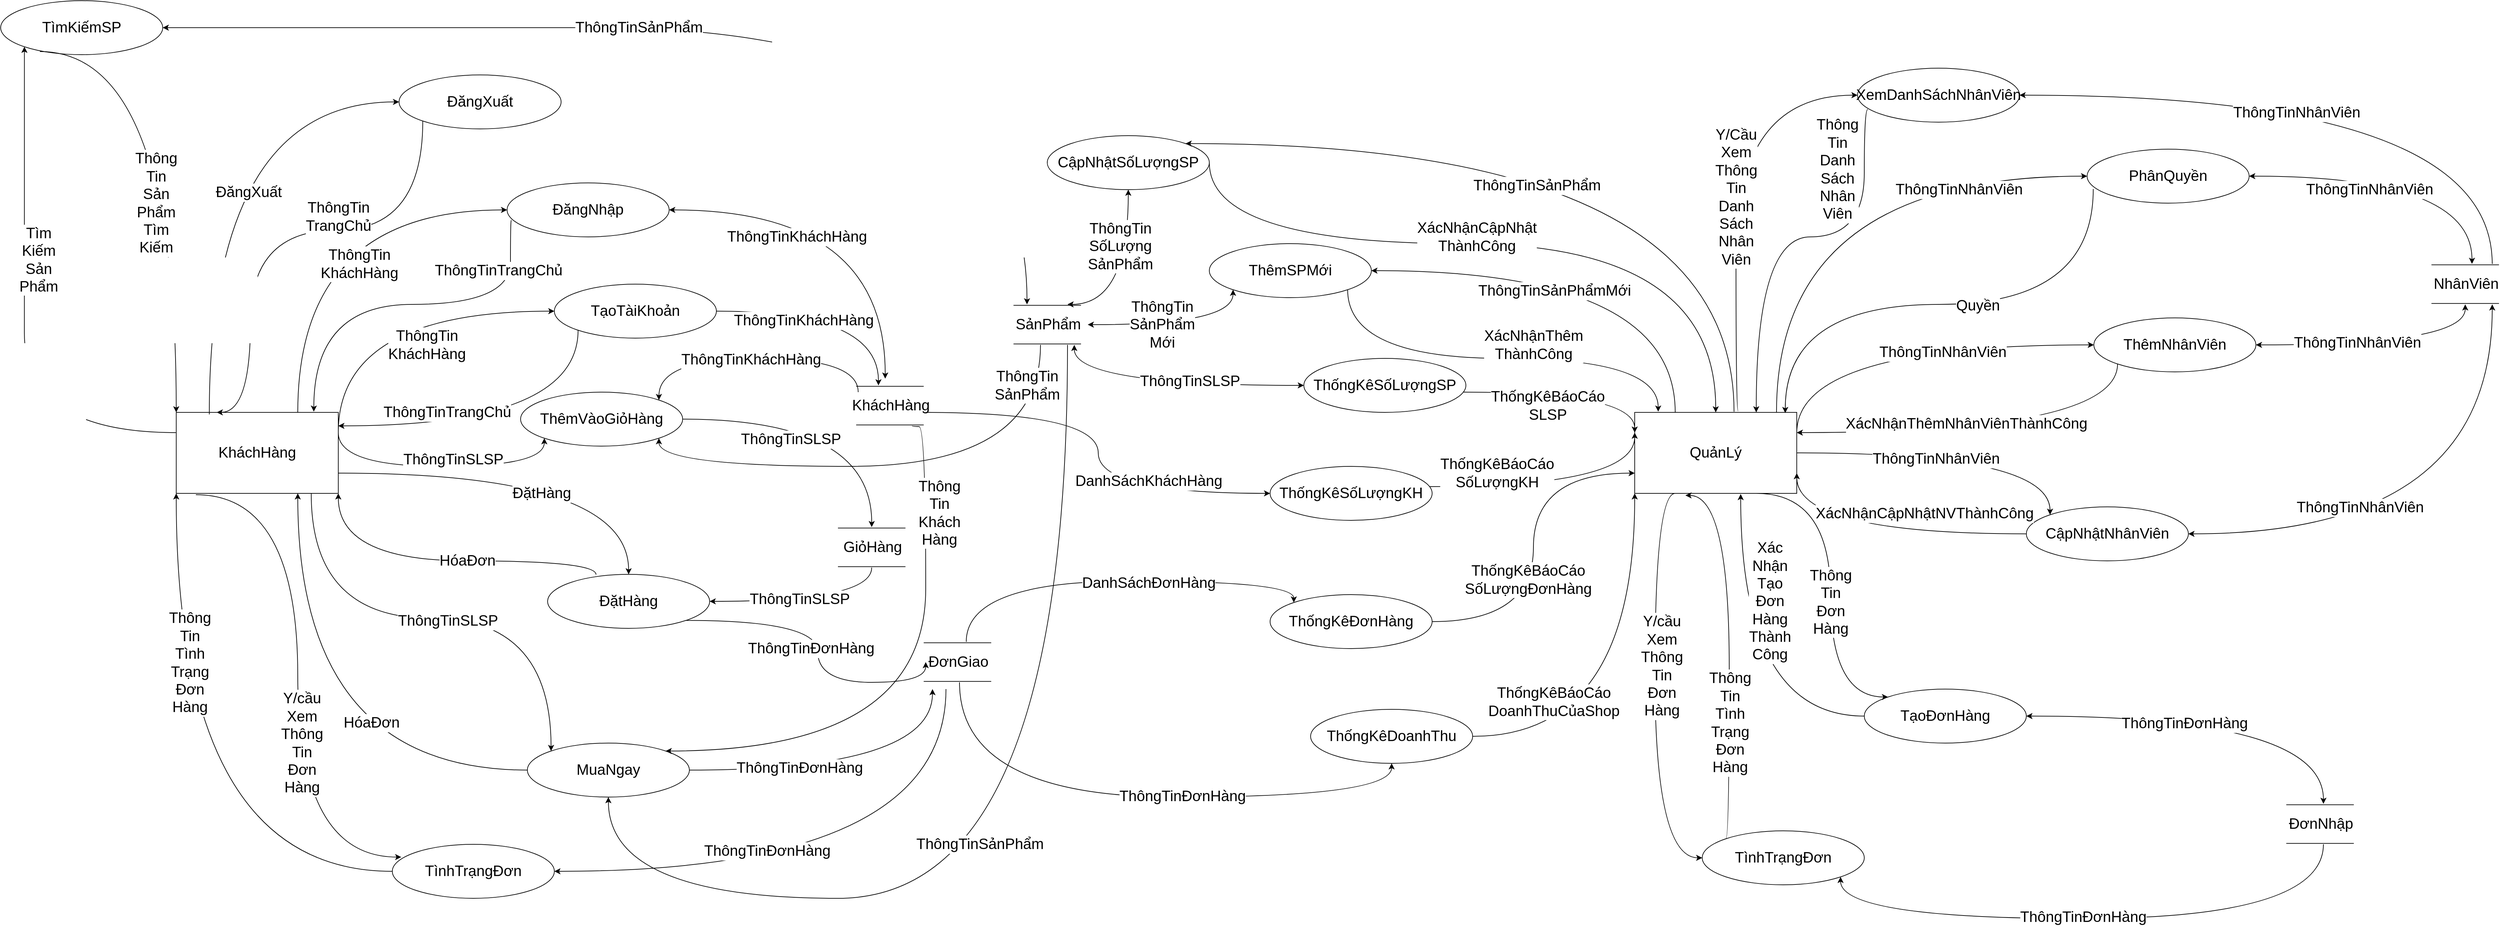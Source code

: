 <mxfile version="22.1.11" type="google">
  <diagram name="Trang-1" id="0NFJNvAA1Tw_XRXMWH6s">
    <mxGraphModel grid="1" page="1" gridSize="10" guides="1" tooltips="1" connect="1" arrows="1" fold="1" pageScale="1" pageWidth="827" pageHeight="1169" math="0" shadow="0">
      <root>
        <mxCell id="0" />
        <mxCell id="1" parent="0" />
        <mxCell id="KI0g4pAGkvJERt58rDgv-35" value="&lt;font style=&quot;font-size: 22px;&quot;&gt;TìmKiếmSP&lt;/font&gt;" style="ellipse;whiteSpace=wrap;html=1;" vertex="1" parent="1">
          <mxGeometry x="-540" y="-130" width="240" height="80" as="geometry" />
        </mxCell>
        <mxCell id="i1LWnFQTRq_zaYEJp6b2-79" style="edgeStyle=orthogonalEdgeStyle;curved=1;rounded=0;orthogonalLoop=1;jettySize=auto;html=1;exitX=0.75;exitY=0;exitDx=0;exitDy=0;entryX=0;entryY=0.5;entryDx=0;entryDy=0;" edge="1" parent="1" source="dJgeBdtfag06815C9ANV-24" target="dJgeBdtfag06815C9ANV-27">
          <mxGeometry relative="1" as="geometry" />
        </mxCell>
        <mxCell id="i1LWnFQTRq_zaYEJp6b2-104" value="&lt;font style=&quot;font-size: 22px;&quot;&gt;ThôngTin&lt;br&gt;KháchHàng&lt;/font&gt;" style="edgeLabel;html=1;align=center;verticalAlign=middle;resizable=0;points=[];" connectable="0" vertex="1" parent="i1LWnFQTRq_zaYEJp6b2-79">
          <mxGeometry x="0.478" y="-20" relative="1" as="geometry">
            <mxPoint x="-60" y="60" as="offset" />
          </mxGeometry>
        </mxCell>
        <mxCell id="dJgeBdtfag06815C9ANV-24" value="&lt;font style=&quot;font-size: 22px;&quot;&gt;KháchHàng&lt;/font&gt;" style="rounded=0;whiteSpace=wrap;html=1;" vertex="1" parent="1">
          <mxGeometry x="-280" y="480" width="240" height="120" as="geometry" />
        </mxCell>
        <mxCell id="dJgeBdtfag06815C9ANV-27" value="&lt;font style=&quot;font-size: 22px;&quot;&gt;ĐăngNhập&lt;/font&gt;" style="ellipse;whiteSpace=wrap;html=1;" vertex="1" parent="1">
          <mxGeometry x="210" y="140" width="240" height="80" as="geometry" />
        </mxCell>
        <mxCell id="i1LWnFQTRq_zaYEJp6b2-25" style="edgeStyle=orthogonalEdgeStyle;curved=1;rounded=0;orthogonalLoop=1;jettySize=auto;html=1;entryX=0;entryY=0.75;entryDx=0;entryDy=0;" edge="1" parent="1" source="dJgeBdtfag06815C9ANV-30" target="i1LWnFQTRq_zaYEJp6b2-10">
          <mxGeometry relative="1" as="geometry" />
        </mxCell>
        <mxCell id="i1LWnFQTRq_zaYEJp6b2-134" value="&lt;font style=&quot;font-size: 22px;&quot;&gt;ThốngKêBáoCáo&lt;br style=&quot;border-color: var(--border-color);&quot;&gt;SốLượngĐơnHàng&lt;/font&gt;" style="edgeLabel;html=1;align=center;verticalAlign=middle;resizable=0;points=[];" connectable="0" vertex="1" parent="i1LWnFQTRq_zaYEJp6b2-25">
          <mxGeometry x="-0.184" y="8" relative="1" as="geometry">
            <mxPoint as="offset" />
          </mxGeometry>
        </mxCell>
        <mxCell id="dJgeBdtfag06815C9ANV-30" value="&lt;font style=&quot;font-size: 22px;&quot;&gt;ThốngKêĐơnHàng&lt;/font&gt;" style="ellipse;whiteSpace=wrap;html=1;" vertex="1" parent="1">
          <mxGeometry x="1340" y="750" width="240" height="80" as="geometry" />
        </mxCell>
        <mxCell id="i1LWnFQTRq_zaYEJp6b2-10" value="&lt;font style=&quot;font-size: 22px;&quot;&gt;QuảnLý&lt;/font&gt;" style="rounded=0;whiteSpace=wrap;html=1;" vertex="1" parent="1">
          <mxGeometry x="1880" y="480" width="240" height="120" as="geometry" />
        </mxCell>
        <mxCell id="i1LWnFQTRq_zaYEJp6b2-11" value="&lt;font style=&quot;font-size: 22px;&quot;&gt;CậpNhậtSốLượngSP&lt;/font&gt;" style="ellipse;whiteSpace=wrap;html=1;" vertex="1" parent="1">
          <mxGeometry x="1010" y="70" width="240" height="80" as="geometry" />
        </mxCell>
        <mxCell id="i1LWnFQTRq_zaYEJp6b2-26" style="edgeStyle=orthogonalEdgeStyle;curved=1;rounded=0;orthogonalLoop=1;jettySize=auto;html=1;entryX=0;entryY=1;entryDx=0;entryDy=0;" edge="1" parent="1" source="i1LWnFQTRq_zaYEJp6b2-12" target="i1LWnFQTRq_zaYEJp6b2-10">
          <mxGeometry relative="1" as="geometry" />
        </mxCell>
        <mxCell id="i1LWnFQTRq_zaYEJp6b2-133" value="&lt;font style=&quot;font-size: 22px;&quot;&gt;ThốngKêBáoCáo&lt;br&gt;DoanhThuCủaShop&lt;/font&gt;" style="edgeLabel;html=1;align=center;verticalAlign=middle;resizable=0;points=[];" connectable="0" vertex="1" parent="i1LWnFQTRq_zaYEJp6b2-26">
          <mxGeometry x="0.136" y="54" relative="1" as="geometry">
            <mxPoint x="-66" y="50" as="offset" />
          </mxGeometry>
        </mxCell>
        <mxCell id="i1LWnFQTRq_zaYEJp6b2-12" value="&lt;font style=&quot;font-size: 22px;&quot;&gt;ThốngKêDoanhThu&lt;/font&gt;" style="ellipse;whiteSpace=wrap;html=1;" vertex="1" parent="1">
          <mxGeometry x="1400" y="920" width="240" height="80" as="geometry" />
        </mxCell>
        <mxCell id="i1LWnFQTRq_zaYEJp6b2-13" value="&lt;font style=&quot;font-size: 22px;&quot;&gt;ThêmSPMới&lt;/font&gt;" style="ellipse;whiteSpace=wrap;html=1;" vertex="1" parent="1">
          <mxGeometry x="1250" y="230" width="240" height="80" as="geometry" />
        </mxCell>
        <mxCell id="i1LWnFQTRq_zaYEJp6b2-22" style="edgeStyle=orthogonalEdgeStyle;rounded=0;orthogonalLoop=1;jettySize=auto;html=1;curved=1;" edge="1" parent="1" source="i1LWnFQTRq_zaYEJp6b2-15">
          <mxGeometry relative="1" as="geometry">
            <mxPoint x="1880" y="510" as="targetPoint" />
            <Array as="points">
              <mxPoint x="1880" y="450" />
            </Array>
          </mxGeometry>
        </mxCell>
        <mxCell id="i1LWnFQTRq_zaYEJp6b2-117" value="&lt;font style=&quot;font-size: 22px;&quot;&gt;ThốngKêBáoCáo&lt;br&gt;SLSP&lt;/font&gt;" style="edgeLabel;html=1;align=center;verticalAlign=middle;resizable=0;points=[];" connectable="0" vertex="1" parent="i1LWnFQTRq_zaYEJp6b2-22">
          <mxGeometry x="-0.361" y="-1" relative="1" as="geometry">
            <mxPoint x="24" y="19" as="offset" />
          </mxGeometry>
        </mxCell>
        <mxCell id="i1LWnFQTRq_zaYEJp6b2-15" value="&lt;font style=&quot;font-size: 22px;&quot;&gt;ThốngKêSốLượngSP&lt;/font&gt;" style="ellipse;whiteSpace=wrap;html=1;" vertex="1" parent="1">
          <mxGeometry x="1390" y="400" width="240" height="80" as="geometry" />
        </mxCell>
        <mxCell id="i1LWnFQTRq_zaYEJp6b2-16" value="&lt;font style=&quot;font-size: 22px;&quot;&gt;MuaNgay&lt;/font&gt;" style="ellipse;whiteSpace=wrap;html=1;" vertex="1" parent="1">
          <mxGeometry x="240" y="970" width="240" height="80" as="geometry" />
        </mxCell>
        <mxCell id="i1LWnFQTRq_zaYEJp6b2-17" value="&lt;font style=&quot;font-size: 22px;&quot;&gt;ThêmVàoGiỏHàng&lt;/font&gt;" style="ellipse;whiteSpace=wrap;html=1;" vertex="1" parent="1">
          <mxGeometry x="230" y="450" width="240" height="80" as="geometry" />
        </mxCell>
        <mxCell id="i1LWnFQTRq_zaYEJp6b2-19" value="&lt;font style=&quot;font-size: 22px;&quot;&gt;TìnhTrạngĐơn&lt;/font&gt;" style="ellipse;whiteSpace=wrap;html=1;" vertex="1" parent="1">
          <mxGeometry x="40" y="1120" width="240" height="80" as="geometry" />
        </mxCell>
        <mxCell id="i1LWnFQTRq_zaYEJp6b2-24" style="edgeStyle=orthogonalEdgeStyle;curved=1;rounded=0;orthogonalLoop=1;jettySize=auto;html=1;entryX=0;entryY=0.25;entryDx=0;entryDy=0;" edge="1" parent="1" source="i1LWnFQTRq_zaYEJp6b2-23" target="i1LWnFQTRq_zaYEJp6b2-10">
          <mxGeometry relative="1" as="geometry">
            <Array as="points">
              <mxPoint x="1880" y="590" />
            </Array>
          </mxGeometry>
        </mxCell>
        <mxCell id="i1LWnFQTRq_zaYEJp6b2-135" value="&lt;font style=&quot;font-size: 22px;&quot;&gt;ThốngKêBáoCáo&lt;br style=&quot;border-color: var(--border-color);&quot;&gt;SốLượngKH&lt;/font&gt;" style="edgeLabel;html=1;align=center;verticalAlign=middle;resizable=0;points=[];" connectable="0" vertex="1" parent="i1LWnFQTRq_zaYEJp6b2-24">
          <mxGeometry x="-0.379" y="8" relative="1" as="geometry">
            <mxPoint x="-19" y="-12" as="offset" />
          </mxGeometry>
        </mxCell>
        <mxCell id="i1LWnFQTRq_zaYEJp6b2-23" value="&lt;font style=&quot;font-size: 22px;&quot;&gt;ThốngKêSốLượngKH&lt;/font&gt;" style="ellipse;whiteSpace=wrap;html=1;" vertex="1" parent="1">
          <mxGeometry x="1340" y="560" width="240" height="80" as="geometry" />
        </mxCell>
        <mxCell id="i1LWnFQTRq_zaYEJp6b2-31" value="&lt;font style=&quot;font-size: 22px;&quot;&gt;SảnPhẩm&lt;/font&gt;" style="shape=link;html=1;rounded=0;curved=1;width=57.273;" edge="1" parent="1">
          <mxGeometry x="0.018" width="100" relative="1" as="geometry">
            <mxPoint x="960" y="350" as="sourcePoint" />
            <mxPoint x="1060" y="350" as="targetPoint" />
            <mxPoint as="offset" />
          </mxGeometry>
        </mxCell>
        <mxCell id="i1LWnFQTRq_zaYEJp6b2-34" value="" style="endArrow=classic;startArrow=classic;html=1;rounded=0;curved=1;entryX=0;entryY=1;entryDx=0;entryDy=0;edgeStyle=orthogonalEdgeStyle;" edge="1" parent="1" target="i1LWnFQTRq_zaYEJp6b2-13">
          <mxGeometry width="50" height="50" relative="1" as="geometry">
            <mxPoint x="1070" y="350" as="sourcePoint" />
            <mxPoint x="720" y="440" as="targetPoint" />
          </mxGeometry>
        </mxCell>
        <mxCell id="DS4wACUqmvciegjBA9S5-13" value="&lt;font style=&quot;font-size: 22px;&quot;&gt;ThôngTin&lt;br style=&quot;border-color: var(--border-color);&quot;&gt;SảnPhẩm&lt;br&gt;Mới&lt;/font&gt;" style="edgeLabel;html=1;align=center;verticalAlign=middle;resizable=0;points=[];" connectable="0" vertex="1" parent="i1LWnFQTRq_zaYEJp6b2-34">
          <mxGeometry x="-0.17" y="1" relative="1" as="geometry">
            <mxPoint x="-1" as="offset" />
          </mxGeometry>
        </mxCell>
        <mxCell id="i1LWnFQTRq_zaYEJp6b2-35" value="" style="endArrow=classic;startArrow=classic;html=1;rounded=0;curved=1;entryX=0.5;entryY=1;entryDx=0;entryDy=0;edgeStyle=orthogonalEdgeStyle;" edge="1" parent="1" target="i1LWnFQTRq_zaYEJp6b2-11">
          <mxGeometry width="50" height="50" relative="1" as="geometry">
            <mxPoint x="1040" y="320" as="sourcePoint" />
            <mxPoint x="720" y="440" as="targetPoint" />
            <Array as="points">
              <mxPoint x="1130" y="320" />
            </Array>
          </mxGeometry>
        </mxCell>
        <mxCell id="DS4wACUqmvciegjBA9S5-12" value="&lt;font style=&quot;font-size: 22px;&quot;&gt;ThôngTin&lt;br&gt;SốLượng&lt;br&gt;SảnPhẩm&lt;/font&gt;" style="edgeLabel;html=1;align=center;verticalAlign=middle;resizable=0;points=[];" connectable="0" vertex="1" parent="i1LWnFQTRq_zaYEJp6b2-35">
          <mxGeometry x="0.216" y="12" relative="1" as="geometry">
            <mxPoint y="-18" as="offset" />
          </mxGeometry>
        </mxCell>
        <mxCell id="i1LWnFQTRq_zaYEJp6b2-36" value="" style="endArrow=classic;startArrow=classic;html=1;rounded=0;curved=1;entryX=0;entryY=0.5;entryDx=0;entryDy=0;edgeStyle=orthogonalEdgeStyle;" edge="1" parent="1" target="i1LWnFQTRq_zaYEJp6b2-15">
          <mxGeometry width="50" height="50" relative="1" as="geometry">
            <mxPoint x="1050" y="380" as="sourcePoint" />
            <mxPoint x="720" y="440" as="targetPoint" />
            <Array as="points">
              <mxPoint x="1050" y="440" />
            </Array>
          </mxGeometry>
        </mxCell>
        <mxCell id="i1LWnFQTRq_zaYEJp6b2-119" value="&lt;font style=&quot;font-size: 22px;&quot;&gt;ThôngTinSLSP&lt;/font&gt;" style="edgeLabel;html=1;align=center;verticalAlign=middle;resizable=0;points=[];" connectable="0" vertex="1" parent="i1LWnFQTRq_zaYEJp6b2-36">
          <mxGeometry x="0.151" y="6" relative="1" as="geometry">
            <mxPoint x="1" as="offset" />
          </mxGeometry>
        </mxCell>
        <mxCell id="i1LWnFQTRq_zaYEJp6b2-37" value="&lt;font style=&quot;font-size: 22px;&quot;&gt;GiỏHàng&lt;/font&gt;" style="shape=link;html=1;rounded=0;curved=1;width=57.273;" edge="1" parent="1">
          <mxGeometry x="0.018" width="100" relative="1" as="geometry">
            <mxPoint x="700" y="680" as="sourcePoint" />
            <mxPoint x="800" y="680" as="targetPoint" />
            <mxPoint as="offset" />
          </mxGeometry>
        </mxCell>
        <mxCell id="i1LWnFQTRq_zaYEJp6b2-40" value="&lt;font style=&quot;font-size: 22px;&quot;&gt;ĐơnGiao&lt;/font&gt;" style="shape=link;html=1;rounded=0;curved=1;width=57.273;" edge="1" parent="1">
          <mxGeometry x="0.018" width="100" relative="1" as="geometry">
            <mxPoint x="827" y="850" as="sourcePoint" />
            <mxPoint x="927" y="850" as="targetPoint" />
            <mxPoint as="offset" />
          </mxGeometry>
        </mxCell>
        <mxCell id="i1LWnFQTRq_zaYEJp6b2-41" value="" style="endArrow=classic;html=1;rounded=0;curved=1;entryX=0;entryY=0;entryDx=0;entryDy=0;edgeStyle=orthogonalEdgeStyle;" edge="1" parent="1" target="dJgeBdtfag06815C9ANV-30">
          <mxGeometry width="50" height="50" relative="1" as="geometry">
            <mxPoint x="890" y="820" as="sourcePoint" />
            <mxPoint x="720" y="1010" as="targetPoint" />
            <Array as="points">
              <mxPoint x="890" y="730" />
              <mxPoint x="1375" y="730" />
            </Array>
          </mxGeometry>
        </mxCell>
        <mxCell id="i1LWnFQTRq_zaYEJp6b2-131" value="&lt;font style=&quot;font-size: 22px;&quot;&gt;DanhSáchĐơnHàng&lt;/font&gt;" style="edgeLabel;html=1;align=center;verticalAlign=middle;resizable=0;points=[];" connectable="0" vertex="1" parent="i1LWnFQTRq_zaYEJp6b2-41">
          <mxGeometry x="0.113" y="-3" relative="1" as="geometry">
            <mxPoint x="22" as="offset" />
          </mxGeometry>
        </mxCell>
        <mxCell id="i1LWnFQTRq_zaYEJp6b2-43" value="" style="endArrow=classic;html=1;rounded=0;curved=1;entryX=0.5;entryY=1;entryDx=0;entryDy=0;edgeStyle=orthogonalEdgeStyle;" edge="1" parent="1" target="i1LWnFQTRq_zaYEJp6b2-12">
          <mxGeometry width="50" height="50" relative="1" as="geometry">
            <mxPoint x="880" y="880" as="sourcePoint" />
            <mxPoint x="720" y="1010" as="targetPoint" />
            <Array as="points">
              <mxPoint x="880" y="1050" />
              <mxPoint x="1520" y="1050" />
            </Array>
          </mxGeometry>
        </mxCell>
        <mxCell id="i1LWnFQTRq_zaYEJp6b2-132" value="&lt;font style=&quot;font-size: 22px;&quot;&gt;ThôngTinĐơnHàng&lt;/font&gt;" style="edgeLabel;html=1;align=center;verticalAlign=middle;resizable=0;points=[];" connectable="0" vertex="1" parent="i1LWnFQTRq_zaYEJp6b2-43">
          <mxGeometry x="0.163" y="1" relative="1" as="geometry">
            <mxPoint as="offset" />
          </mxGeometry>
        </mxCell>
        <mxCell id="i1LWnFQTRq_zaYEJp6b2-44" value="&lt;font style=&quot;font-size: 22px;&quot;&gt;KháchHàng&lt;/font&gt;" style="shape=link;html=1;rounded=0;curved=1;width=57.273;" edge="1" parent="1">
          <mxGeometry x="0.018" width="100" relative="1" as="geometry">
            <mxPoint x="727" y="470" as="sourcePoint" />
            <mxPoint x="827" y="470" as="targetPoint" />
            <mxPoint as="offset" />
          </mxGeometry>
        </mxCell>
        <mxCell id="i1LWnFQTRq_zaYEJp6b2-73" style="edgeStyle=orthogonalEdgeStyle;curved=1;rounded=0;orthogonalLoop=1;jettySize=auto;html=1;exitX=1;exitY=1;exitDx=0;exitDy=0;" edge="1" parent="1" source="dJgeBdtfag06815C9ANV-37">
          <mxGeometry relative="1" as="geometry">
            <mxPoint x="830" y="850" as="targetPoint" />
            <Array as="points">
              <mxPoint x="670" y="788" />
              <mxPoint x="670" y="880" />
              <mxPoint x="830" y="880" />
            </Array>
          </mxGeometry>
        </mxCell>
        <mxCell id="i1LWnFQTRq_zaYEJp6b2-123" value="&lt;font style=&quot;font-size: 22px;&quot;&gt;ThôngTinĐơnHàng&lt;/font&gt;" style="edgeLabel;html=1;align=center;verticalAlign=middle;resizable=0;points=[];" connectable="0" vertex="1" parent="i1LWnFQTRq_zaYEJp6b2-73">
          <mxGeometry x="-0.047" y="-9" relative="1" as="geometry">
            <mxPoint x="-1" y="10" as="offset" />
          </mxGeometry>
        </mxCell>
        <mxCell id="dJgeBdtfag06815C9ANV-37" value="&lt;font style=&quot;font-size: 22px;&quot;&gt;ĐặtHàng&lt;/font&gt;" style="ellipse;whiteSpace=wrap;html=1;" vertex="1" parent="1">
          <mxGeometry x="270" y="720" width="240" height="80" as="geometry" />
        </mxCell>
        <mxCell id="i1LWnFQTRq_zaYEJp6b2-60" value="" style="endArrow=classic;startArrow=classic;html=1;rounded=0;curved=1;exitX=1;exitY=0.5;exitDx=0;exitDy=0;edgeStyle=orthogonalEdgeStyle;" edge="1" parent="1" source="dJgeBdtfag06815C9ANV-27">
          <mxGeometry width="50" height="50" relative="1" as="geometry">
            <mxPoint x="890" y="610" as="sourcePoint" />
            <mxPoint x="770" y="430" as="targetPoint" />
          </mxGeometry>
        </mxCell>
        <mxCell id="i1LWnFQTRq_zaYEJp6b2-108" value="&lt;font style=&quot;font-size: 22px;&quot;&gt;ThôngTinKháchHàng&lt;/font&gt;" style="edgeLabel;html=1;align=center;verticalAlign=middle;resizable=0;points=[];" connectable="0" vertex="1" parent="i1LWnFQTRq_zaYEJp6b2-60">
          <mxGeometry x="-0.187" y="-30" relative="1" as="geometry">
            <mxPoint x="-43" y="10" as="offset" />
          </mxGeometry>
        </mxCell>
        <mxCell id="i1LWnFQTRq_zaYEJp6b2-62" value="" style="endArrow=classic;html=1;rounded=0;curved=1;exitX=1;exitY=0.5;exitDx=0;exitDy=0;edgeStyle=orthogonalEdgeStyle;" edge="1" parent="1" source="i1LWnFQTRq_zaYEJp6b2-17">
          <mxGeometry width="50" height="50" relative="1" as="geometry">
            <mxPoint x="890" y="610" as="sourcePoint" />
            <mxPoint x="750" y="650" as="targetPoint" />
          </mxGeometry>
        </mxCell>
        <mxCell id="i1LWnFQTRq_zaYEJp6b2-121" value="&lt;font style=&quot;font-size: 22px;&quot;&gt;ThôngTinSLSP&lt;/font&gt;" style="edgeLabel;html=1;align=center;verticalAlign=middle;resizable=0;points=[];" connectable="0" vertex="1" parent="i1LWnFQTRq_zaYEJp6b2-62">
          <mxGeometry x="-0.224" y="-21" relative="1" as="geometry">
            <mxPoint x="-11" y="9" as="offset" />
          </mxGeometry>
        </mxCell>
        <mxCell id="i1LWnFQTRq_zaYEJp6b2-63" value="" style="endArrow=classic;html=1;rounded=0;curved=1;entryX=1;entryY=0;entryDx=0;entryDy=0;edgeStyle=orthogonalEdgeStyle;" edge="1" parent="1" target="i1LWnFQTRq_zaYEJp6b2-17">
          <mxGeometry width="50" height="50" relative="1" as="geometry">
            <mxPoint x="730" y="450" as="sourcePoint" />
            <mxPoint x="940" y="560" as="targetPoint" />
            <Array as="points">
              <mxPoint x="730" y="400" />
              <mxPoint x="435" y="400" />
            </Array>
          </mxGeometry>
        </mxCell>
        <mxCell id="i1LWnFQTRq_zaYEJp6b2-120" value="&lt;font style=&quot;font-size: 22px;&quot;&gt;ThôngTinKháchHàng&lt;/font&gt;" style="edgeLabel;html=1;align=center;verticalAlign=middle;resizable=0;points=[];" connectable="0" vertex="1" parent="i1LWnFQTRq_zaYEJp6b2-63">
          <mxGeometry x="0.024" y="2" relative="1" as="geometry">
            <mxPoint x="-1" as="offset" />
          </mxGeometry>
        </mxCell>
        <mxCell id="i1LWnFQTRq_zaYEJp6b2-64" value="" style="endArrow=classic;html=1;rounded=0;curved=1;entryX=1;entryY=0.5;entryDx=0;entryDy=0;edgeStyle=orthogonalEdgeStyle;" edge="1" parent="1" target="dJgeBdtfag06815C9ANV-37">
          <mxGeometry width="50" height="50" relative="1" as="geometry">
            <mxPoint x="750" y="710" as="sourcePoint" />
            <mxPoint x="940" y="560" as="targetPoint" />
            <Array as="points">
              <mxPoint x="750" y="760" />
            </Array>
          </mxGeometry>
        </mxCell>
        <mxCell id="i1LWnFQTRq_zaYEJp6b2-122" value="&lt;font style=&quot;font-size: 22px;&quot;&gt;ThôngTinSLSP&lt;/font&gt;" style="edgeLabel;html=1;align=center;verticalAlign=middle;resizable=0;points=[];" connectable="0" vertex="1" parent="i1LWnFQTRq_zaYEJp6b2-64">
          <mxGeometry x="0.076" y="-3" relative="1" as="geometry">
            <mxPoint x="-1" as="offset" />
          </mxGeometry>
        </mxCell>
        <mxCell id="i1LWnFQTRq_zaYEJp6b2-76" value="" style="endArrow=classic;startArrow=classic;html=1;rounded=0;curved=1;exitX=1;exitY=0.5;exitDx=0;exitDy=0;edgeStyle=orthogonalEdgeStyle;" edge="1" parent="1" source="KI0g4pAGkvJERt58rDgv-35">
          <mxGeometry width="50" height="50" relative="1" as="geometry">
            <mxPoint x="890" y="610" as="sourcePoint" />
            <mxPoint x="980" y="320" as="targetPoint" />
            <Array as="points">
              <mxPoint x="-293" y="-90" />
              <mxPoint x="980" y="-90" />
            </Array>
          </mxGeometry>
        </mxCell>
        <mxCell id="i1LWnFQTRq_zaYEJp6b2-107" value="&lt;font style=&quot;font-size: 22px;&quot;&gt;ThôngTinSảnPhẩm&lt;/font&gt;" style="edgeLabel;html=1;align=center;verticalAlign=middle;resizable=0;points=[];" connectable="0" vertex="1" parent="i1LWnFQTRq_zaYEJp6b2-76">
          <mxGeometry x="-0.164" y="-20" relative="1" as="geometry">
            <mxPoint x="-2" y="-20" as="offset" />
          </mxGeometry>
        </mxCell>
        <mxCell id="i1LWnFQTRq_zaYEJp6b2-82" value="" style="endArrow=classic;html=1;rounded=0;curved=1;exitX=1;exitY=0.25;exitDx=0;exitDy=0;entryX=0;entryY=1;entryDx=0;entryDy=0;edgeStyle=orthogonalEdgeStyle;" edge="1" parent="1" source="dJgeBdtfag06815C9ANV-24" target="i1LWnFQTRq_zaYEJp6b2-17">
          <mxGeometry width="50" height="50" relative="1" as="geometry">
            <mxPoint x="890" y="590" as="sourcePoint" />
            <mxPoint x="940" y="540" as="targetPoint" />
            <Array as="points">
              <mxPoint x="-40" y="560" />
              <mxPoint x="265" y="560" />
            </Array>
          </mxGeometry>
        </mxCell>
        <mxCell id="UntTDOhqoVomXb6HA_2O-11" value="&lt;font style=&quot;font-size: 22px;&quot;&gt;ThôngTinSLSP&lt;/font&gt;" style="edgeLabel;html=1;align=center;verticalAlign=middle;resizable=0;points=[];" connectable="0" vertex="1" parent="i1LWnFQTRq_zaYEJp6b2-82">
          <mxGeometry x="0.107" y="-2" relative="1" as="geometry">
            <mxPoint y="-12" as="offset" />
          </mxGeometry>
        </mxCell>
        <mxCell id="i1LWnFQTRq_zaYEJp6b2-83" value="" style="endArrow=classic;html=1;rounded=0;curved=1;exitX=1;exitY=0.75;exitDx=0;exitDy=0;edgeStyle=orthogonalEdgeStyle;" edge="1" parent="1" source="dJgeBdtfag06815C9ANV-24" target="dJgeBdtfag06815C9ANV-37">
          <mxGeometry width="50" height="50" relative="1" as="geometry">
            <mxPoint x="890" y="590" as="sourcePoint" />
            <mxPoint x="940" y="540" as="targetPoint" />
          </mxGeometry>
        </mxCell>
        <mxCell id="UntTDOhqoVomXb6HA_2O-13" value="&lt;font style=&quot;font-size: 22px;&quot;&gt;ĐặtHàng&lt;/font&gt;" style="edgeLabel;html=1;align=center;verticalAlign=middle;resizable=0;points=[];" connectable="0" vertex="1" parent="i1LWnFQTRq_zaYEJp6b2-83">
          <mxGeometry x="-0.063" y="-24" relative="1" as="geometry">
            <mxPoint x="29" y="6" as="offset" />
          </mxGeometry>
        </mxCell>
        <mxCell id="i1LWnFQTRq_zaYEJp6b2-84" value="" style="endArrow=classic;html=1;rounded=0;curved=1;exitX=0.299;exitY=0.005;exitDx=0;exitDy=0;exitPerimeter=0;entryX=1;entryY=1;entryDx=0;entryDy=0;edgeStyle=orthogonalEdgeStyle;" edge="1" parent="1" source="dJgeBdtfag06815C9ANV-37" target="dJgeBdtfag06815C9ANV-24">
          <mxGeometry width="50" height="50" relative="1" as="geometry">
            <mxPoint x="890" y="590" as="sourcePoint" />
            <mxPoint x="940" y="540" as="targetPoint" />
            <Array as="points">
              <mxPoint x="342" y="700" />
              <mxPoint x="-40" y="700" />
            </Array>
          </mxGeometry>
        </mxCell>
        <mxCell id="UntTDOhqoVomXb6HA_2O-12" value="&lt;font style=&quot;font-size: 22px;&quot;&gt;HóaĐơn&lt;/font&gt;" style="edgeLabel;html=1;align=center;verticalAlign=middle;resizable=0;points=[];" connectable="0" vertex="1" parent="i1LWnFQTRq_zaYEJp6b2-84">
          <mxGeometry x="-0.153" y="4" relative="1" as="geometry">
            <mxPoint x="1" y="-4" as="offset" />
          </mxGeometry>
        </mxCell>
        <mxCell id="i1LWnFQTRq_zaYEJp6b2-85" value="" style="endArrow=classic;html=1;rounded=0;curved=1;exitX=0;exitY=0.5;exitDx=0;exitDy=0;entryX=0.75;entryY=1;entryDx=0;entryDy=0;edgeStyle=orthogonalEdgeStyle;" edge="1" parent="1" source="i1LWnFQTRq_zaYEJp6b2-16" target="dJgeBdtfag06815C9ANV-24">
          <mxGeometry width="50" height="50" relative="1" as="geometry">
            <mxPoint x="890" y="590" as="sourcePoint" />
            <mxPoint x="940" y="540" as="targetPoint" />
          </mxGeometry>
        </mxCell>
        <mxCell id="i1LWnFQTRq_zaYEJp6b2-126" value="&lt;font style=&quot;font-size: 22px;&quot;&gt;HóaĐơn&lt;/font&gt;" style="edgeLabel;html=1;align=center;verticalAlign=middle;resizable=0;points=[];" connectable="0" vertex="1" parent="i1LWnFQTRq_zaYEJp6b2-85">
          <mxGeometry x="-0.352" y="-68" relative="1" as="geometry">
            <mxPoint x="12" y="-2" as="offset" />
          </mxGeometry>
        </mxCell>
        <mxCell id="i1LWnFQTRq_zaYEJp6b2-86" value="" style="endArrow=classic;html=1;rounded=0;curved=1;exitX=0.833;exitY=1;exitDx=0;exitDy=0;exitPerimeter=0;entryX=0;entryY=0;entryDx=0;entryDy=0;edgeStyle=orthogonalEdgeStyle;" edge="1" parent="1" source="dJgeBdtfag06815C9ANV-24" target="i1LWnFQTRq_zaYEJp6b2-16">
          <mxGeometry width="50" height="50" relative="1" as="geometry">
            <mxPoint x="890" y="590" as="sourcePoint" />
            <mxPoint x="940" y="540" as="targetPoint" />
          </mxGeometry>
        </mxCell>
        <mxCell id="i1LWnFQTRq_zaYEJp6b2-125" value="&lt;font style=&quot;font-size: 22px;&quot;&gt;ThôngTinSLSP&lt;/font&gt;" style="edgeLabel;html=1;align=center;verticalAlign=middle;resizable=0;points=[];" connectable="0" vertex="1" parent="i1LWnFQTRq_zaYEJp6b2-86">
          <mxGeometry x="0.051" y="-4" relative="1" as="geometry">
            <mxPoint as="offset" />
          </mxGeometry>
        </mxCell>
        <mxCell id="i1LWnFQTRq_zaYEJp6b2-88" value="" style="endArrow=classic;html=1;rounded=0;curved=1;entryX=1;entryY=0.5;entryDx=0;entryDy=0;edgeStyle=orthogonalEdgeStyle;" edge="1" parent="1" target="i1LWnFQTRq_zaYEJp6b2-19">
          <mxGeometry width="50" height="50" relative="1" as="geometry">
            <mxPoint x="860" y="890" as="sourcePoint" />
            <mxPoint x="940" y="1100" as="targetPoint" />
            <Array as="points">
              <mxPoint x="860" y="1160" />
            </Array>
          </mxGeometry>
        </mxCell>
        <mxCell id="i1LWnFQTRq_zaYEJp6b2-128" value="&lt;font style=&quot;font-size: 22px;&quot;&gt;ThôngTinĐơnHàng&lt;/font&gt;" style="edgeLabel;html=1;align=center;verticalAlign=middle;resizable=0;points=[];" connectable="0" vertex="1" parent="i1LWnFQTRq_zaYEJp6b2-88">
          <mxGeometry x="0.259" y="-30" relative="1" as="geometry">
            <mxPoint as="offset" />
          </mxGeometry>
        </mxCell>
        <mxCell id="i1LWnFQTRq_zaYEJp6b2-89" value="" style="endArrow=classic;html=1;rounded=0;curved=1;exitX=1;exitY=0.5;exitDx=0;exitDy=0;edgeStyle=orthogonalEdgeStyle;" edge="1" parent="1" source="i1LWnFQTRq_zaYEJp6b2-16">
          <mxGeometry width="50" height="50" relative="1" as="geometry">
            <mxPoint x="890" y="1150" as="sourcePoint" />
            <mxPoint x="840" y="890" as="targetPoint" />
          </mxGeometry>
        </mxCell>
        <mxCell id="i1LWnFQTRq_zaYEJp6b2-124" value="&lt;font style=&quot;font-size: 22px;&quot;&gt;ThôngTinĐơnHàng&lt;/font&gt;" style="edgeLabel;html=1;align=center;verticalAlign=middle;resizable=0;points=[];" connectable="0" vertex="1" parent="i1LWnFQTRq_zaYEJp6b2-89">
          <mxGeometry x="-0.318" y="3" relative="1" as="geometry">
            <mxPoint x="-1" as="offset" />
          </mxGeometry>
        </mxCell>
        <mxCell id="i1LWnFQTRq_zaYEJp6b2-95" value="" style="endArrow=classic;html=1;rounded=0;curved=1;entryX=0;entryY=0.5;entryDx=0;entryDy=0;edgeStyle=orthogonalEdgeStyle;" edge="1" parent="1" target="i1LWnFQTRq_zaYEJp6b2-23">
          <mxGeometry width="50" height="50" relative="1" as="geometry">
            <mxPoint x="830" y="480" as="sourcePoint" />
            <mxPoint x="730" y="620" as="targetPoint" />
          </mxGeometry>
        </mxCell>
        <mxCell id="i1LWnFQTRq_zaYEJp6b2-130" value="&lt;font style=&quot;font-size: 22px;&quot;&gt;DanhSáchKháchHàng&lt;/font&gt;" style="edgeLabel;html=1;align=center;verticalAlign=middle;resizable=0;points=[];" connectable="0" vertex="1" parent="i1LWnFQTRq_zaYEJp6b2-95">
          <mxGeometry x="-0.03" y="-4" relative="1" as="geometry">
            <mxPoint x="78" y="51" as="offset" />
          </mxGeometry>
        </mxCell>
        <mxCell id="i1LWnFQTRq_zaYEJp6b2-98" value="" style="endArrow=classic;html=1;rounded=0;curved=1;exitX=0;exitY=0.5;exitDx=0;exitDy=0;entryX=0;entryY=1;entryDx=0;entryDy=0;edgeStyle=orthogonalEdgeStyle;" edge="1" parent="1" source="i1LWnFQTRq_zaYEJp6b2-19" target="dJgeBdtfag06815C9ANV-24">
          <mxGeometry width="50" height="50" relative="1" as="geometry">
            <mxPoint x="680" y="670" as="sourcePoint" />
            <mxPoint x="730" y="620" as="targetPoint" />
          </mxGeometry>
        </mxCell>
        <mxCell id="i1LWnFQTRq_zaYEJp6b2-129" value="&lt;font style=&quot;font-size: 22px;&quot;&gt;Thông&lt;br&gt;Tin&lt;br&gt;Tình&lt;br&gt;Trạng&lt;br&gt;Đơn&lt;br&gt;Hàng&lt;/font&gt;" style="edgeLabel;html=1;align=center;verticalAlign=middle;resizable=0;points=[];" connectable="0" vertex="1" parent="i1LWnFQTRq_zaYEJp6b2-98">
          <mxGeometry x="0.006" y="-87" relative="1" as="geometry">
            <mxPoint x="-67" y="-187" as="offset" />
          </mxGeometry>
        </mxCell>
        <mxCell id="i1LWnFQTRq_zaYEJp6b2-99" value="" style="endArrow=classic;html=1;rounded=0;curved=1;exitX=0.121;exitY=1.017;exitDx=0;exitDy=0;exitPerimeter=0;entryX=0.055;entryY=0.236;entryDx=0;entryDy=0;entryPerimeter=0;edgeStyle=orthogonalEdgeStyle;" edge="1" parent="1" source="dJgeBdtfag06815C9ANV-24" target="i1LWnFQTRq_zaYEJp6b2-19">
          <mxGeometry width="50" height="50" relative="1" as="geometry">
            <mxPoint x="680" y="670" as="sourcePoint" />
            <mxPoint x="730" y="620" as="targetPoint" />
            <Array as="points">
              <mxPoint x="-100" y="602" />
              <mxPoint x="-100" y="1139" />
            </Array>
          </mxGeometry>
        </mxCell>
        <mxCell id="i1LWnFQTRq_zaYEJp6b2-127" value="&lt;font style=&quot;font-size: 22px;&quot;&gt;Y/cầu&lt;br&gt;Xem&lt;br&gt;Thông&lt;br&gt;Tin&lt;br&gt;Đơn&lt;br&gt;Hàng&lt;/font&gt;" style="edgeLabel;html=1;align=center;verticalAlign=middle;resizable=0;points=[];" connectable="0" vertex="1" parent="i1LWnFQTRq_zaYEJp6b2-99">
          <mxGeometry x="0.16" y="6" relative="1" as="geometry">
            <mxPoint y="31" as="offset" />
          </mxGeometry>
        </mxCell>
        <mxCell id="i1LWnFQTRq_zaYEJp6b2-113" value="" style="endArrow=classic;html=1;rounded=0;curved=1;exitX=0.25;exitY=0;exitDx=0;exitDy=0;entryX=1;entryY=0.5;entryDx=0;entryDy=0;edgeStyle=orthogonalEdgeStyle;" edge="1" parent="1" source="i1LWnFQTRq_zaYEJp6b2-10" target="i1LWnFQTRq_zaYEJp6b2-13">
          <mxGeometry width="50" height="50" relative="1" as="geometry">
            <mxPoint x="680" y="590" as="sourcePoint" />
            <mxPoint x="730" y="540" as="targetPoint" />
          </mxGeometry>
        </mxCell>
        <mxCell id="i1LWnFQTRq_zaYEJp6b2-115" value="&lt;font style=&quot;font-size: 22px;&quot;&gt;ThôngTinSảnPhẩmMới&lt;/font&gt;" style="edgeLabel;html=1;align=center;verticalAlign=middle;resizable=0;points=[];" connectable="0" vertex="1" parent="i1LWnFQTRq_zaYEJp6b2-113">
          <mxGeometry x="0.149" y="32" relative="1" as="geometry">
            <mxPoint x="-10" y="-2" as="offset" />
          </mxGeometry>
        </mxCell>
        <mxCell id="i1LWnFQTRq_zaYEJp6b2-114" value="" style="endArrow=classic;html=1;rounded=0;curved=1;entryX=0.145;entryY=-0.009;entryDx=0;entryDy=0;entryPerimeter=0;exitX=1;exitY=1;exitDx=0;exitDy=0;edgeStyle=orthogonalEdgeStyle;" edge="1" parent="1" source="i1LWnFQTRq_zaYEJp6b2-13" target="i1LWnFQTRq_zaYEJp6b2-10">
          <mxGeometry width="50" height="50" relative="1" as="geometry">
            <mxPoint x="680" y="590" as="sourcePoint" />
            <mxPoint x="730" y="540" as="targetPoint" />
            <Array as="points">
              <mxPoint x="1455" y="400" />
              <mxPoint x="1915" y="400" />
            </Array>
          </mxGeometry>
        </mxCell>
        <mxCell id="i1LWnFQTRq_zaYEJp6b2-116" value="&lt;font style=&quot;font-size: 22px;&quot;&gt;XácNhậnThêm&lt;br&gt;ThànhCông&lt;/font&gt;" style="edgeLabel;html=1;align=center;verticalAlign=middle;resizable=0;points=[];" connectable="0" vertex="1" parent="i1LWnFQTRq_zaYEJp6b2-114">
          <mxGeometry x="-0.057" y="1" relative="1" as="geometry">
            <mxPoint x="75" y="-19" as="offset" />
          </mxGeometry>
        </mxCell>
        <mxCell id="UntTDOhqoVomXb6HA_2O-1" value="&lt;font style=&quot;font-size: 22px;&quot;&gt;TạoTàiKhoản&lt;/font&gt;" style="ellipse;whiteSpace=wrap;html=1;" vertex="1" parent="1">
          <mxGeometry x="280" y="290" width="240" height="80" as="geometry" />
        </mxCell>
        <mxCell id="UntTDOhqoVomXb6HA_2O-2" value="" style="endArrow=classic;html=1;rounded=0;exitX=1;exitY=0.25;exitDx=0;exitDy=0;entryX=0;entryY=0.5;entryDx=0;entryDy=0;edgeStyle=orthogonalEdgeStyle;curved=1;" edge="1" parent="1" source="dJgeBdtfag06815C9ANV-24" target="UntTDOhqoVomXb6HA_2O-1">
          <mxGeometry width="50" height="50" relative="1" as="geometry">
            <mxPoint x="780" y="510" as="sourcePoint" />
            <mxPoint x="830" y="460" as="targetPoint" />
            <Array as="points">
              <mxPoint x="-40" y="330" />
            </Array>
          </mxGeometry>
        </mxCell>
        <mxCell id="UntTDOhqoVomXb6HA_2O-6" value="&lt;font style=&quot;font-size: 22px;&quot;&gt;ThôngTin&lt;br&gt;KháchHàng&lt;/font&gt;" style="edgeLabel;html=1;align=center;verticalAlign=middle;resizable=0;points=[];" connectable="0" vertex="1" parent="UntTDOhqoVomXb6HA_2O-2">
          <mxGeometry x="0.149" y="-35" relative="1" as="geometry">
            <mxPoint x="23" y="15" as="offset" />
          </mxGeometry>
        </mxCell>
        <mxCell id="UntTDOhqoVomXb6HA_2O-3" value="" style="endArrow=classic;html=1;rounded=0;exitX=0;exitY=1;exitDx=0;exitDy=0;edgeStyle=orthogonalEdgeStyle;curved=1;" edge="1" parent="1" source="UntTDOhqoVomXb6HA_2O-1" target="dJgeBdtfag06815C9ANV-24">
          <mxGeometry width="50" height="50" relative="1" as="geometry">
            <mxPoint x="780" y="510" as="sourcePoint" />
            <mxPoint x="830" y="460" as="targetPoint" />
            <Array as="points">
              <mxPoint x="315" y="500" />
            </Array>
          </mxGeometry>
        </mxCell>
        <mxCell id="UntTDOhqoVomXb6HA_2O-7" value="&lt;font style=&quot;font-size: 22px;&quot;&gt;ThôngTinTrangChủ&lt;/font&gt;" style="edgeLabel;html=1;align=center;verticalAlign=middle;resizable=0;points=[];" connectable="0" vertex="1" parent="UntTDOhqoVomXb6HA_2O-3">
          <mxGeometry x="0.174" y="-15" relative="1" as="geometry">
            <mxPoint x="-45" y="-5" as="offset" />
          </mxGeometry>
        </mxCell>
        <mxCell id="UntTDOhqoVomXb6HA_2O-4" value="" style="endArrow=classic;html=1;rounded=0;exitX=1;exitY=0.5;exitDx=0;exitDy=0;edgeStyle=orthogonalEdgeStyle;curved=1;" edge="1" parent="1" source="UntTDOhqoVomXb6HA_2O-1">
          <mxGeometry width="50" height="50" relative="1" as="geometry">
            <mxPoint x="780" y="510" as="sourcePoint" />
            <mxPoint x="760" y="440" as="targetPoint" />
          </mxGeometry>
        </mxCell>
        <mxCell id="UntTDOhqoVomXb6HA_2O-5" value="&lt;font style=&quot;font-size: 22px;&quot;&gt;ThôngTinKháchHàng&lt;/font&gt;" style="edgeLabel;html=1;align=center;verticalAlign=middle;resizable=0;points=[];" connectable="0" vertex="1" parent="UntTDOhqoVomXb6HA_2O-4">
          <mxGeometry x="-0.273" y="-14" relative="1" as="geometry">
            <mxPoint x="1" as="offset" />
          </mxGeometry>
        </mxCell>
        <mxCell id="UntTDOhqoVomXb6HA_2O-8" value="" style="endArrow=classic;html=1;rounded=0;exitX=0.026;exitY=0.688;exitDx=0;exitDy=0;exitPerimeter=0;entryX=0.849;entryY=-0.009;entryDx=0;entryDy=0;entryPerimeter=0;edgeStyle=orthogonalEdgeStyle;curved=1;" edge="1" parent="1" source="dJgeBdtfag06815C9ANV-27" target="dJgeBdtfag06815C9ANV-24">
          <mxGeometry width="50" height="50" relative="1" as="geometry">
            <mxPoint x="740" y="530" as="sourcePoint" />
            <mxPoint x="830" y="460" as="targetPoint" />
            <Array as="points">
              <mxPoint x="215" y="320" />
              <mxPoint x="-76" y="320" />
            </Array>
          </mxGeometry>
        </mxCell>
        <mxCell id="UntTDOhqoVomXb6HA_2O-9" value="&lt;span style=&quot;font-size: 22px;&quot;&gt;ThôngTinTrangChủ&lt;/span&gt;" style="edgeLabel;html=1;align=center;verticalAlign=middle;resizable=0;points=[];" connectable="0" vertex="1" parent="UntTDOhqoVomXb6HA_2O-8">
          <mxGeometry x="-0.392" y="-19" relative="1" as="geometry">
            <mxPoint x="31" y="-31" as="offset" />
          </mxGeometry>
        </mxCell>
        <mxCell id="sWbS09OjM8sN-uaaerzc-6" value="" style="curved=1;endArrow=classic;html=1;rounded=0;edgeStyle=orthogonalEdgeStyle;exitX=0.613;exitY=-0.008;exitDx=0;exitDy=0;entryX=1;entryY=0;entryDx=0;entryDy=0;exitPerimeter=0;" edge="1" parent="1" source="i1LWnFQTRq_zaYEJp6b2-10" target="i1LWnFQTRq_zaYEJp6b2-11">
          <mxGeometry width="50" height="50" relative="1" as="geometry">
            <mxPoint x="2110" y="340" as="sourcePoint" />
            <mxPoint x="2160" y="290" as="targetPoint" />
            <Array as="points">
              <mxPoint x="2027" y="82" />
            </Array>
          </mxGeometry>
        </mxCell>
        <mxCell id="sWbS09OjM8sN-uaaerzc-8" value="&lt;font style=&quot;font-size: 22px;&quot;&gt;ThôngTinSảnPhẩm&lt;/font&gt;" style="edgeLabel;html=1;align=center;verticalAlign=middle;resizable=0;points=[];" connectable="0" vertex="1" parent="sWbS09OjM8sN-uaaerzc-6">
          <mxGeometry x="0.142" y="62" relative="1" as="geometry">
            <mxPoint x="1" as="offset" />
          </mxGeometry>
        </mxCell>
        <mxCell id="sWbS09OjM8sN-uaaerzc-7" value="" style="curved=1;endArrow=classic;html=1;rounded=0;edgeStyle=orthogonalEdgeStyle;exitX=1;exitY=0.5;exitDx=0;exitDy=0;entryX=0.5;entryY=0;entryDx=0;entryDy=0;" edge="1" parent="1" source="i1LWnFQTRq_zaYEJp6b2-11" target="i1LWnFQTRq_zaYEJp6b2-10">
          <mxGeometry width="50" height="50" relative="1" as="geometry">
            <mxPoint x="1520" y="230" as="sourcePoint" />
            <mxPoint x="1570" y="180" as="targetPoint" />
            <Array as="points">
              <mxPoint x="1250" y="230" />
              <mxPoint x="2000" y="230" />
            </Array>
          </mxGeometry>
        </mxCell>
        <mxCell id="sWbS09OjM8sN-uaaerzc-9" value="&lt;font style=&quot;font-size: 22px;&quot;&gt;XácNhậnCậpNhật&lt;br style=&quot;border-color: var(--border-color);&quot;&gt;ThànhCông&lt;/font&gt;" style="edgeLabel;html=1;align=center;verticalAlign=middle;resizable=0;points=[];" connectable="0" vertex="1" parent="sWbS09OjM8sN-uaaerzc-7">
          <mxGeometry x="-0.079" y="-2" relative="1" as="geometry">
            <mxPoint y="-12" as="offset" />
          </mxGeometry>
        </mxCell>
        <mxCell id="FPxCk5dC9V5jqVi7kggv-1" value="&lt;span style=&quot;font-size: 22px;&quot;&gt;NhânViên&lt;/span&gt;" style="shape=link;html=1;rounded=0;curved=1;width=57.273;" edge="1" parent="1">
          <mxGeometry x="0.018" width="100" relative="1" as="geometry">
            <mxPoint x="3060" y="290" as="sourcePoint" />
            <mxPoint x="3160" y="290" as="targetPoint" />
            <mxPoint as="offset" />
          </mxGeometry>
        </mxCell>
        <mxCell id="FPxCk5dC9V5jqVi7kggv-2" value="&lt;span style=&quot;font-size: 22px;&quot;&gt;ĐơnNhập&lt;/span&gt;" style="shape=link;html=1;rounded=0;curved=1;width=57.273;" edge="1" parent="1">
          <mxGeometry x="0.018" width="100" relative="1" as="geometry">
            <mxPoint x="2845" y="1090" as="sourcePoint" />
            <mxPoint x="2945" y="1090" as="targetPoint" />
            <mxPoint as="offset" />
          </mxGeometry>
        </mxCell>
        <mxCell id="FPxCk5dC9V5jqVi7kggv-3" value="&lt;span style=&quot;font-size: 22px;&quot;&gt;ĐăngXuất&lt;/span&gt;" style="ellipse;whiteSpace=wrap;html=1;" vertex="1" parent="1">
          <mxGeometry x="50" y="-20" width="240" height="80" as="geometry" />
        </mxCell>
        <mxCell id="FPxCk5dC9V5jqVi7kggv-10" value="" style="endArrow=classic;html=1;rounded=0;exitX=0.204;exitY=0.025;exitDx=0;exitDy=0;exitPerimeter=0;entryX=0;entryY=0.5;entryDx=0;entryDy=0;edgeStyle=orthogonalEdgeStyle;curved=1;" edge="1" parent="1" source="dJgeBdtfag06815C9ANV-24" target="FPxCk5dC9V5jqVi7kggv-3">
          <mxGeometry width="50" height="50" relative="1" as="geometry">
            <mxPoint x="530" y="470" as="sourcePoint" />
            <mxPoint x="580" y="420" as="targetPoint" />
            <Array as="points">
              <mxPoint x="-231" y="20" />
            </Array>
          </mxGeometry>
        </mxCell>
        <mxCell id="FPxCk5dC9V5jqVi7kggv-71" value="&lt;font style=&quot;font-size: 22px;&quot;&gt;ĐăngXuất&lt;/font&gt;" style="edgeLabel;html=1;align=center;verticalAlign=middle;resizable=0;points=[];" connectable="0" vertex="1" parent="FPxCk5dC9V5jqVi7kggv-10">
          <mxGeometry x="-0.112" y="-58" relative="1" as="geometry">
            <mxPoint y="1" as="offset" />
          </mxGeometry>
        </mxCell>
        <mxCell id="FPxCk5dC9V5jqVi7kggv-11" value="" style="endArrow=classic;html=1;rounded=0;exitX=0;exitY=1;exitDx=0;exitDy=0;entryX=0.25;entryY=0;entryDx=0;entryDy=0;edgeStyle=orthogonalEdgeStyle;curved=1;" edge="1" parent="1" source="FPxCk5dC9V5jqVi7kggv-3" target="dJgeBdtfag06815C9ANV-24">
          <mxGeometry width="50" height="50" relative="1" as="geometry">
            <mxPoint x="530" y="470" as="sourcePoint" />
            <mxPoint x="580" y="420" as="targetPoint" />
            <Array as="points">
              <mxPoint x="85" y="210" />
              <mxPoint x="-170" y="210" />
              <mxPoint x="-170" y="480" />
            </Array>
          </mxGeometry>
        </mxCell>
        <mxCell id="FPxCk5dC9V5jqVi7kggv-72" value="&lt;font style=&quot;font-size: 22px;&quot;&gt;ThôngTin&lt;br&gt;TrangChủ&lt;/font&gt;" style="edgeLabel;html=1;align=center;verticalAlign=middle;resizable=0;points=[];" connectable="0" vertex="1" parent="FPxCk5dC9V5jqVi7kggv-11">
          <mxGeometry x="-0.118" y="8" relative="1" as="geometry">
            <mxPoint x="38" y="-28" as="offset" />
          </mxGeometry>
        </mxCell>
        <mxCell id="FPxCk5dC9V5jqVi7kggv-12" value="" style="endArrow=classic;html=1;rounded=0;edgeStyle=orthogonalEdgeStyle;curved=1;entryX=1;entryY=0;entryDx=0;entryDy=0;" edge="1" parent="1" target="i1LWnFQTRq_zaYEJp6b2-16">
          <mxGeometry width="50" height="50" relative="1" as="geometry">
            <mxPoint x="810" y="500" as="sourcePoint" />
            <mxPoint x="580" y="420" as="targetPoint" />
            <Array as="points">
              <mxPoint x="830" y="501" />
              <mxPoint x="830" y="982" />
            </Array>
          </mxGeometry>
        </mxCell>
        <mxCell id="FPxCk5dC9V5jqVi7kggv-13" value="&lt;font style=&quot;font-size: 22px;&quot;&gt;Thông&lt;br&gt;Tin&lt;br&gt;Khách&lt;br&gt;Hàng&lt;/font&gt;" style="edgeLabel;html=1;align=center;verticalAlign=middle;resizable=0;points=[];" connectable="0" vertex="1" parent="FPxCk5dC9V5jqVi7kggv-12">
          <mxGeometry x="-0.314" y="-1" relative="1" as="geometry">
            <mxPoint x="21" y="-155" as="offset" />
          </mxGeometry>
        </mxCell>
        <mxCell id="FPxCk5dC9V5jqVi7kggv-14" value="&lt;font style=&quot;font-size: 22px;&quot;&gt;TạoĐơnHàng&lt;/font&gt;" style="ellipse;whiteSpace=wrap;html=1;" vertex="1" parent="1">
          <mxGeometry x="2220" y="890" width="240" height="80" as="geometry" />
        </mxCell>
        <mxCell id="FPxCk5dC9V5jqVi7kggv-15" value="&lt;font style=&quot;font-size: 22px;&quot;&gt;ThêmNhânViên&lt;/font&gt;" style="ellipse;whiteSpace=wrap;html=1;" vertex="1" parent="1">
          <mxGeometry x="2560" y="340" width="240" height="80" as="geometry" />
        </mxCell>
        <mxCell id="FPxCk5dC9V5jqVi7kggv-16" value="&lt;span style=&quot;font-size: 22px;&quot;&gt;CậpNhậtNhânViên&lt;/span&gt;" style="ellipse;whiteSpace=wrap;html=1;" vertex="1" parent="1">
          <mxGeometry x="2460" y="620" width="240" height="80" as="geometry" />
        </mxCell>
        <mxCell id="FPxCk5dC9V5jqVi7kggv-17" value="&lt;span style=&quot;font-size: 22px;&quot;&gt;PhânQuyền&lt;/span&gt;" style="ellipse;whiteSpace=wrap;html=1;" vertex="1" parent="1">
          <mxGeometry x="2550" y="90" width="240" height="80" as="geometry" />
        </mxCell>
        <mxCell id="FPxCk5dC9V5jqVi7kggv-18" value="&lt;span style=&quot;font-size: 22px;&quot;&gt;TìnhTrạngĐơn&lt;/span&gt;" style="ellipse;whiteSpace=wrap;html=1;" vertex="1" parent="1">
          <mxGeometry x="1980" y="1100" width="240" height="80" as="geometry" />
        </mxCell>
        <mxCell id="FPxCk5dC9V5jqVi7kggv-19" value="&lt;span style=&quot;font-size: 22px;&quot;&gt;XemDanhSáchNhânViên&lt;/span&gt;" style="ellipse;whiteSpace=wrap;html=1;" vertex="1" parent="1">
          <mxGeometry x="2210" y="-30" width="240" height="80" as="geometry" />
        </mxCell>
        <mxCell id="FPxCk5dC9V5jqVi7kggv-21" value="" style="endArrow=classic;html=1;rounded=0;exitX=1;exitY=0.25;exitDx=0;exitDy=0;entryX=0;entryY=0.5;entryDx=0;entryDy=0;edgeStyle=orthogonalEdgeStyle;curved=1;" edge="1" parent="1" source="i1LWnFQTRq_zaYEJp6b2-10" target="FPxCk5dC9V5jqVi7kggv-15">
          <mxGeometry width="50" height="50" relative="1" as="geometry">
            <mxPoint x="2110" y="580" as="sourcePoint" />
            <mxPoint x="2160" y="530" as="targetPoint" />
            <Array as="points">
              <mxPoint x="2120" y="380" />
            </Array>
          </mxGeometry>
        </mxCell>
        <mxCell id="FPxCk5dC9V5jqVi7kggv-39" value="&lt;font style=&quot;font-size: 22px;&quot;&gt;ThôngTinNhânViên&lt;/font&gt;" style="edgeLabel;html=1;align=center;verticalAlign=middle;resizable=0;points=[];" connectable="0" vertex="1" parent="FPxCk5dC9V5jqVi7kggv-21">
          <mxGeometry x="0.21" y="-11" relative="1" as="geometry">
            <mxPoint x="1" as="offset" />
          </mxGeometry>
        </mxCell>
        <mxCell id="FPxCk5dC9V5jqVi7kggv-22" value="" style="endArrow=classic;html=1;rounded=0;exitX=0;exitY=1;exitDx=0;exitDy=0;entryX=1;entryY=0.25;entryDx=0;entryDy=0;edgeStyle=orthogonalEdgeStyle;curved=1;" edge="1" parent="1" source="FPxCk5dC9V5jqVi7kggv-15" target="i1LWnFQTRq_zaYEJp6b2-10">
          <mxGeometry width="50" height="50" relative="1" as="geometry">
            <mxPoint x="2110" y="580" as="sourcePoint" />
            <mxPoint x="2160" y="530" as="targetPoint" />
            <Array as="points">
              <mxPoint x="2595" y="510" />
            </Array>
          </mxGeometry>
        </mxCell>
        <mxCell id="FPxCk5dC9V5jqVi7kggv-40" value="&lt;font style=&quot;font-size: 22px;&quot;&gt;XácNhậnThêmNhânViênThànhCông&lt;/font&gt;" style="edgeLabel;html=1;align=center;verticalAlign=middle;resizable=0;points=[];" connectable="0" vertex="1" parent="FPxCk5dC9V5jqVi7kggv-22">
          <mxGeometry x="0.13" y="-13" relative="1" as="geometry">
            <mxPoint as="offset" />
          </mxGeometry>
        </mxCell>
        <mxCell id="FPxCk5dC9V5jqVi7kggv-25" value="" style="endArrow=classic;html=1;rounded=0;entryX=0;entryY=0;entryDx=0;entryDy=0;exitX=1;exitY=0.5;exitDx=0;exitDy=0;edgeStyle=orthogonalEdgeStyle;curved=1;" edge="1" parent="1" source="i1LWnFQTRq_zaYEJp6b2-10" target="FPxCk5dC9V5jqVi7kggv-16">
          <mxGeometry width="50" height="50" relative="1" as="geometry">
            <mxPoint x="2110" y="580" as="sourcePoint" />
            <mxPoint x="2160" y="530" as="targetPoint" />
          </mxGeometry>
        </mxCell>
        <mxCell id="FPxCk5dC9V5jqVi7kggv-41" value="&lt;font style=&quot;font-size: 22px;&quot;&gt;ThôngTinNhânViên&lt;/font&gt;" style="edgeLabel;html=1;align=center;verticalAlign=middle;resizable=0;points=[];" connectable="0" vertex="1" parent="FPxCk5dC9V5jqVi7kggv-25">
          <mxGeometry x="-0.113" y="-9" relative="1" as="geometry">
            <mxPoint x="-1" as="offset" />
          </mxGeometry>
        </mxCell>
        <mxCell id="FPxCk5dC9V5jqVi7kggv-26" value="" style="endArrow=classic;html=1;rounded=0;exitX=0;exitY=0.5;exitDx=0;exitDy=0;entryX=1;entryY=0.75;entryDx=0;entryDy=0;edgeStyle=orthogonalEdgeStyle;curved=1;" edge="1" parent="1" source="FPxCk5dC9V5jqVi7kggv-16" target="i1LWnFQTRq_zaYEJp6b2-10">
          <mxGeometry width="50" height="50" relative="1" as="geometry">
            <mxPoint x="2110" y="580" as="sourcePoint" />
            <mxPoint x="2160" y="530" as="targetPoint" />
            <Array as="points">
              <mxPoint x="2120" y="660" />
            </Array>
          </mxGeometry>
        </mxCell>
        <mxCell id="FPxCk5dC9V5jqVi7kggv-46" value="&lt;font style=&quot;font-size: 22px;&quot;&gt;XácNhậnCậpNhậtNVThànhCông&lt;/font&gt;" style="edgeLabel;html=1;align=center;verticalAlign=middle;resizable=0;points=[];" connectable="0" vertex="1" parent="FPxCk5dC9V5jqVi7kggv-26">
          <mxGeometry x="-0.205" y="-11" relative="1" as="geometry">
            <mxPoint x="20" y="-19" as="offset" />
          </mxGeometry>
        </mxCell>
        <mxCell id="FPxCk5dC9V5jqVi7kggv-28" value="" style="endArrow=classic;html=1;rounded=0;entryX=0;entryY=0.5;entryDx=0;entryDy=0;edgeStyle=orthogonalEdgeStyle;curved=1;" edge="1" parent="1" source="i1LWnFQTRq_zaYEJp6b2-10" target="FPxCk5dC9V5jqVi7kggv-17">
          <mxGeometry width="50" height="50" relative="1" as="geometry">
            <mxPoint x="2230" y="410" as="sourcePoint" />
            <mxPoint x="2280" y="360" as="targetPoint" />
            <Array as="points">
              <mxPoint x="2090" y="130" />
            </Array>
          </mxGeometry>
        </mxCell>
        <mxCell id="FPxCk5dC9V5jqVi7kggv-69" value="&lt;font style=&quot;font-size: 22px;&quot;&gt;ThôngTinNhânViên&lt;/font&gt;" style="edgeLabel;html=1;align=center;verticalAlign=middle;resizable=0;points=[];" connectable="0" vertex="1" parent="FPxCk5dC9V5jqVi7kggv-28">
          <mxGeometry x="0.338" y="-39" relative="1" as="geometry">
            <mxPoint x="78" y="-19" as="offset" />
          </mxGeometry>
        </mxCell>
        <mxCell id="FPxCk5dC9V5jqVi7kggv-29" value="" style="endArrow=classic;html=1;rounded=0;exitX=0.038;exitY=0.738;exitDx=0;exitDy=0;exitPerimeter=0;entryX=0.929;entryY=0.008;entryDx=0;entryDy=0;entryPerimeter=0;edgeStyle=orthogonalEdgeStyle;curved=1;" edge="1" parent="1" source="FPxCk5dC9V5jqVi7kggv-17" target="i1LWnFQTRq_zaYEJp6b2-10">
          <mxGeometry width="50" height="50" relative="1" as="geometry">
            <mxPoint x="2230" y="410" as="sourcePoint" />
            <mxPoint x="2280" y="360" as="targetPoint" />
            <Array as="points">
              <mxPoint x="2559" y="320" />
              <mxPoint x="2103" y="320" />
            </Array>
          </mxGeometry>
        </mxCell>
        <mxCell id="FPxCk5dC9V5jqVi7kggv-70" value="&lt;font style=&quot;font-size: 22px;&quot;&gt;Quyền&lt;/font&gt;" style="edgeLabel;html=1;align=center;verticalAlign=middle;resizable=0;points=[];" connectable="0" vertex="1" parent="FPxCk5dC9V5jqVi7kggv-29">
          <mxGeometry x="-0.13" y="2" relative="1" as="geometry">
            <mxPoint x="1" as="offset" />
          </mxGeometry>
        </mxCell>
        <mxCell id="FPxCk5dC9V5jqVi7kggv-30" value="" style="endArrow=classic;html=1;rounded=0;entryX=0;entryY=0;entryDx=0;entryDy=0;exitX=0.75;exitY=1;exitDx=0;exitDy=0;edgeStyle=orthogonalEdgeStyle;curved=1;" edge="1" parent="1" source="i1LWnFQTRq_zaYEJp6b2-10" target="FPxCk5dC9V5jqVi7kggv-14">
          <mxGeometry width="50" height="50" relative="1" as="geometry">
            <mxPoint x="1840" y="650" as="sourcePoint" />
            <mxPoint x="1890" y="600" as="targetPoint" />
            <Array as="points">
              <mxPoint x="2170" y="600" />
              <mxPoint x="2170" y="902" />
            </Array>
          </mxGeometry>
        </mxCell>
        <mxCell id="FPxCk5dC9V5jqVi7kggv-47" value="&lt;font style=&quot;font-size: 22px;&quot;&gt;Thông&lt;br&gt;Tin&lt;br&gt;Đơn&lt;br&gt;Hàng&lt;/font&gt;" style="edgeLabel;html=1;align=center;verticalAlign=middle;resizable=0;points=[];" connectable="0" vertex="1" parent="FPxCk5dC9V5jqVi7kggv-30">
          <mxGeometry x="-0.046" y="-1" relative="1" as="geometry">
            <mxPoint x="1" y="34" as="offset" />
          </mxGeometry>
        </mxCell>
        <mxCell id="FPxCk5dC9V5jqVi7kggv-31" value="" style="endArrow=classic;html=1;rounded=0;exitX=0;exitY=0.5;exitDx=0;exitDy=0;entryX=0.654;entryY=1.008;entryDx=0;entryDy=0;edgeStyle=orthogonalEdgeStyle;curved=1;entryPerimeter=0;" edge="1" parent="1" source="FPxCk5dC9V5jqVi7kggv-14" target="i1LWnFQTRq_zaYEJp6b2-10">
          <mxGeometry width="50" height="50" relative="1" as="geometry">
            <mxPoint x="1840" y="650" as="sourcePoint" />
            <mxPoint x="1890" y="600" as="targetPoint" />
          </mxGeometry>
        </mxCell>
        <mxCell id="FPxCk5dC9V5jqVi7kggv-62" value="&lt;font style=&quot;font-size: 22px;&quot;&gt;Xác&lt;br&gt;Nhận&lt;br&gt;Tạo&lt;br&gt;Đơn&lt;br&gt;Hàng&lt;br&gt;Thành&lt;br&gt;Công&lt;/font&gt;" style="edgeLabel;html=1;align=center;verticalAlign=middle;resizable=0;points=[];" connectable="0" vertex="1" parent="FPxCk5dC9V5jqVi7kggv-31">
          <mxGeometry x="0.379" y="-16" relative="1" as="geometry">
            <mxPoint x="27" as="offset" />
          </mxGeometry>
        </mxCell>
        <mxCell id="FPxCk5dC9V5jqVi7kggv-32" value="" style="endArrow=classic;startArrow=classic;html=1;rounded=0;exitX=1;exitY=0.5;exitDx=0;exitDy=0;edgeStyle=orthogonalEdgeStyle;curved=1;" edge="1" parent="1" source="FPxCk5dC9V5jqVi7kggv-15">
          <mxGeometry width="50" height="50" relative="1" as="geometry">
            <mxPoint x="1840" y="650" as="sourcePoint" />
            <mxPoint x="3110" y="320" as="targetPoint" />
          </mxGeometry>
        </mxCell>
        <mxCell id="FPxCk5dC9V5jqVi7kggv-37" value="&lt;font style=&quot;font-size: 22px;&quot;&gt;ThôngTinNhânViên&lt;/font&gt;" style="edgeLabel;html=1;align=center;verticalAlign=middle;resizable=0;points=[];" connectable="0" vertex="1" parent="FPxCk5dC9V5jqVi7kggv-32">
          <mxGeometry x="-0.185" y="3" relative="1" as="geometry">
            <mxPoint x="-1" as="offset" />
          </mxGeometry>
        </mxCell>
        <mxCell id="FPxCk5dC9V5jqVi7kggv-33" value="" style="endArrow=classic;startArrow=classic;html=1;rounded=0;exitX=1;exitY=0.5;exitDx=0;exitDy=0;edgeStyle=orthogonalEdgeStyle;curved=1;" edge="1" parent="1" source="FPxCk5dC9V5jqVi7kggv-17">
          <mxGeometry width="50" height="50" relative="1" as="geometry">
            <mxPoint x="1840" y="650" as="sourcePoint" />
            <mxPoint x="3120" y="260" as="targetPoint" />
          </mxGeometry>
        </mxCell>
        <mxCell id="FPxCk5dC9V5jqVi7kggv-61" value="&lt;font style=&quot;font-size: 22px;&quot;&gt;ThôngTinNhânViên&lt;/font&gt;" style="edgeLabel;html=1;align=center;verticalAlign=middle;resizable=0;points=[];" connectable="0" vertex="1" parent="FPxCk5dC9V5jqVi7kggv-33">
          <mxGeometry x="-0.222" y="-12" relative="1" as="geometry">
            <mxPoint x="-1" y="8" as="offset" />
          </mxGeometry>
        </mxCell>
        <mxCell id="FPxCk5dC9V5jqVi7kggv-34" value="" style="endArrow=classic;startArrow=classic;html=1;rounded=0;exitX=1;exitY=0.5;exitDx=0;exitDy=0;edgeStyle=orthogonalEdgeStyle;curved=1;" edge="1" parent="1" source="FPxCk5dC9V5jqVi7kggv-16">
          <mxGeometry width="50" height="50" relative="1" as="geometry">
            <mxPoint x="1840" y="650" as="sourcePoint" />
            <mxPoint x="3150" y="320" as="targetPoint" />
          </mxGeometry>
        </mxCell>
        <mxCell id="FPxCk5dC9V5jqVi7kggv-38" value="&lt;font style=&quot;font-size: 22px;&quot;&gt;ThôngTinNhânViên&lt;/font&gt;" style="edgeLabel;html=1;align=center;verticalAlign=middle;resizable=0;points=[];" connectable="0" vertex="1" parent="FPxCk5dC9V5jqVi7kggv-34">
          <mxGeometry x="-0.355" y="39" relative="1" as="geometry">
            <mxPoint x="-1" as="offset" />
          </mxGeometry>
        </mxCell>
        <mxCell id="FPxCk5dC9V5jqVi7kggv-35" value="" style="endArrow=classic;startArrow=classic;html=1;rounded=0;exitX=1;exitY=0.5;exitDx=0;exitDy=0;edgeStyle=orthogonalEdgeStyle;curved=1;" edge="1" parent="1" source="FPxCk5dC9V5jqVi7kggv-14">
          <mxGeometry width="50" height="50" relative="1" as="geometry">
            <mxPoint x="1840" y="650" as="sourcePoint" />
            <mxPoint x="2900" y="1060" as="targetPoint" />
          </mxGeometry>
        </mxCell>
        <mxCell id="FPxCk5dC9V5jqVi7kggv-48" value="&lt;font style=&quot;font-size: 22px;&quot;&gt;ThôngTinĐơnHàng&lt;/font&gt;" style="edgeLabel;html=1;align=center;verticalAlign=middle;resizable=0;points=[];" connectable="0" vertex="1" parent="FPxCk5dC9V5jqVi7kggv-35">
          <mxGeometry x="-0.176" y="-11" relative="1" as="geometry">
            <mxPoint x="-1" as="offset" />
          </mxGeometry>
        </mxCell>
        <mxCell id="FPxCk5dC9V5jqVi7kggv-51" value="" style="endArrow=classic;html=1;rounded=0;exitX=0.25;exitY=1;exitDx=0;exitDy=0;entryX=0;entryY=0.5;entryDx=0;entryDy=0;edgeStyle=orthogonalEdgeStyle;curved=1;" edge="1" parent="1" source="i1LWnFQTRq_zaYEJp6b2-10" target="FPxCk5dC9V5jqVi7kggv-18">
          <mxGeometry width="50" height="50" relative="1" as="geometry">
            <mxPoint x="2080" y="520" as="sourcePoint" />
            <mxPoint x="2130" y="470" as="targetPoint" />
            <Array as="points">
              <mxPoint x="1910" y="600" />
              <mxPoint x="1910" y="1140" />
            </Array>
          </mxGeometry>
        </mxCell>
        <mxCell id="FPxCk5dC9V5jqVi7kggv-54" value="&lt;font style=&quot;font-size: 22px;&quot;&gt;Y/cầu&lt;br style=&quot;border-color: var(--border-color);&quot;&gt;Xem&lt;br style=&quot;border-color: var(--border-color);&quot;&gt;Thông&lt;br style=&quot;border-color: var(--border-color);&quot;&gt;Tin&lt;br style=&quot;border-color: var(--border-color);&quot;&gt;Đơn&lt;br style=&quot;border-color: var(--border-color);&quot;&gt;Hàng&lt;/font&gt;" style="edgeLabel;html=1;align=center;verticalAlign=middle;resizable=0;points=[];" connectable="0" vertex="1" parent="FPxCk5dC9V5jqVi7kggv-51">
          <mxGeometry x="-0.103" y="-7" relative="1" as="geometry">
            <mxPoint x="17" y="-1" as="offset" />
          </mxGeometry>
        </mxCell>
        <mxCell id="FPxCk5dC9V5jqVi7kggv-52" value="" style="endArrow=classic;html=1;rounded=0;exitX=0;exitY=0;exitDx=0;exitDy=0;entryX=0.313;entryY=1.025;entryDx=0;entryDy=0;entryPerimeter=0;edgeStyle=orthogonalEdgeStyle;elbow=vertical;curved=1;" edge="1" parent="1" source="FPxCk5dC9V5jqVi7kggv-18" target="i1LWnFQTRq_zaYEJp6b2-10">
          <mxGeometry width="50" height="50" relative="1" as="geometry">
            <mxPoint x="2080" y="520" as="sourcePoint" />
            <mxPoint x="2130" y="470" as="targetPoint" />
            <Array as="points">
              <mxPoint x="2020" y="1112" />
              <mxPoint x="2020" y="603" />
            </Array>
          </mxGeometry>
        </mxCell>
        <mxCell id="FPxCk5dC9V5jqVi7kggv-55" value="&lt;font style=&quot;font-size: 22px;&quot;&gt;Thông&lt;br style=&quot;border-color: var(--border-color);&quot;&gt;Tin&lt;br style=&quot;border-color: var(--border-color);&quot;&gt;Tình&lt;br style=&quot;border-color: var(--border-color);&quot;&gt;Trạng&lt;br style=&quot;border-color: var(--border-color);&quot;&gt;Đơn&lt;br style=&quot;border-color: var(--border-color);&quot;&gt;Hàng&lt;/font&gt;" style="edgeLabel;html=1;align=center;verticalAlign=middle;resizable=0;points=[];" connectable="0" vertex="1" parent="FPxCk5dC9V5jqVi7kggv-52">
          <mxGeometry x="-0.144" y="-1" relative="1" as="geometry">
            <mxPoint y="71" as="offset" />
          </mxGeometry>
        </mxCell>
        <mxCell id="FPxCk5dC9V5jqVi7kggv-57" value="" style="endArrow=classic;html=1;rounded=0;exitX=0.063;exitY=0.763;exitDx=0;exitDy=0;exitPerimeter=0;entryX=0.75;entryY=0;entryDx=0;entryDy=0;edgeStyle=orthogonalEdgeStyle;curved=1;" edge="1" parent="1" source="FPxCk5dC9V5jqVi7kggv-19" target="i1LWnFQTRq_zaYEJp6b2-10">
          <mxGeometry width="50" height="50" relative="1" as="geometry">
            <mxPoint x="2420" y="530" as="sourcePoint" />
            <mxPoint x="2470" y="480" as="targetPoint" />
            <Array as="points">
              <mxPoint x="2220" y="31" />
              <mxPoint x="2220" y="220" />
              <mxPoint x="2060" y="220" />
            </Array>
          </mxGeometry>
        </mxCell>
        <mxCell id="FPxCk5dC9V5jqVi7kggv-60" value="&lt;font style=&quot;font-size: 22px;&quot;&gt;Thông&lt;br style=&quot;border-color: var(--border-color);&quot;&gt;Tin&lt;br style=&quot;border-color: var(--border-color);&quot;&gt;Danh&lt;br style=&quot;border-color: var(--border-color);&quot;&gt;Sách&lt;br style=&quot;border-color: var(--border-color);&quot;&gt;Nhân&lt;br style=&quot;border-color: var(--border-color);&quot;&gt;Viên&lt;/font&gt;" style="edgeLabel;html=1;align=center;verticalAlign=middle;resizable=0;points=[];" connectable="0" vertex="1" parent="FPxCk5dC9V5jqVi7kggv-57">
          <mxGeometry x="-0.546" y="-7" relative="1" as="geometry">
            <mxPoint x="-33" y="-46" as="offset" />
          </mxGeometry>
        </mxCell>
        <mxCell id="FPxCk5dC9V5jqVi7kggv-58" value="" style="endArrow=classic;html=1;rounded=0;exitX=0.638;exitY=-0.017;exitDx=0;exitDy=0;exitPerimeter=0;entryX=0;entryY=0.5;entryDx=0;entryDy=0;edgeStyle=orthogonalEdgeStyle;curved=1;" edge="1" parent="1" source="i1LWnFQTRq_zaYEJp6b2-10" target="FPxCk5dC9V5jqVi7kggv-19">
          <mxGeometry width="50" height="50" relative="1" as="geometry">
            <mxPoint x="2420" y="530" as="sourcePoint" />
            <mxPoint x="2470" y="480" as="targetPoint" />
            <Array as="points">
              <mxPoint x="2030" y="478" />
              <mxPoint x="2030" y="10" />
            </Array>
          </mxGeometry>
        </mxCell>
        <mxCell id="FPxCk5dC9V5jqVi7kggv-59" value="&lt;font style=&quot;font-size: 22px;&quot;&gt;Y/Cầu&lt;br&gt;Xem&lt;br&gt;Thông&lt;br&gt;Tin&lt;br&gt;Danh&lt;br&gt;Sách&lt;br&gt;Nhân&lt;br&gt;Viên&lt;br&gt;&lt;/font&gt;" style="edgeLabel;html=1;align=center;verticalAlign=middle;resizable=0;points=[];" connectable="0" vertex="1" parent="FPxCk5dC9V5jqVi7kggv-58">
          <mxGeometry x="0.11" y="-17" relative="1" as="geometry">
            <mxPoint x="-17" y="41" as="offset" />
          </mxGeometry>
        </mxCell>
        <mxCell id="FPxCk5dC9V5jqVi7kggv-64" value="" style="endArrow=classic;html=1;rounded=0;entryX=0.5;entryY=1;entryDx=0;entryDy=0;edgeStyle=orthogonalEdgeStyle;curved=1;" edge="1" parent="1" target="i1LWnFQTRq_zaYEJp6b2-16">
          <mxGeometry width="50" height="50" relative="1" as="geometry">
            <mxPoint x="1040" y="380" as="sourcePoint" />
            <mxPoint x="870" y="540" as="targetPoint" />
            <Array as="points">
              <mxPoint x="1040" y="1200" />
              <mxPoint x="360" y="1200" />
            </Array>
          </mxGeometry>
        </mxCell>
        <mxCell id="FPxCk5dC9V5jqVi7kggv-65" value="&lt;font style=&quot;font-size: 22px;&quot;&gt;ThôngTinSảnPhẩm&lt;/font&gt;" style="edgeLabel;html=1;align=center;verticalAlign=middle;resizable=0;points=[];" connectable="0" vertex="1" parent="FPxCk5dC9V5jqVi7kggv-64">
          <mxGeometry x="-0.485" y="-42" relative="1" as="geometry">
            <mxPoint x="-88" y="315" as="offset" />
          </mxGeometry>
        </mxCell>
        <mxCell id="FPxCk5dC9V5jqVi7kggv-67" value="" style="endArrow=classic;html=1;rounded=0;entryX=1;entryY=0.5;entryDx=0;entryDy=0;edgeStyle=orthogonalEdgeStyle;curved=1;" edge="1" parent="1" target="FPxCk5dC9V5jqVi7kggv-19">
          <mxGeometry width="50" height="50" relative="1" as="geometry">
            <mxPoint x="3150" y="260" as="sourcePoint" />
            <mxPoint x="2500" y="540" as="targetPoint" />
            <Array as="points">
              <mxPoint x="3150" y="10" />
            </Array>
          </mxGeometry>
        </mxCell>
        <mxCell id="FPxCk5dC9V5jqVi7kggv-68" value="&lt;font style=&quot;font-size: 22px;&quot;&gt;ThôngTinNhânViên&lt;/font&gt;" style="edgeLabel;html=1;align=center;verticalAlign=middle;resizable=0;points=[];" connectable="0" vertex="1" parent="FPxCk5dC9V5jqVi7kggv-67">
          <mxGeometry x="0.137" y="26" relative="1" as="geometry">
            <mxPoint as="offset" />
          </mxGeometry>
        </mxCell>
        <mxCell id="FPxCk5dC9V5jqVi7kggv-75" value="" style="endArrow=classic;html=1;rounded=0;exitX=0;exitY=0.25;exitDx=0;exitDy=0;entryX=0;entryY=1;entryDx=0;entryDy=0;edgeStyle=orthogonalEdgeStyle;curved=1;" edge="1" parent="1" source="dJgeBdtfag06815C9ANV-24" target="KI0g4pAGkvJERt58rDgv-35">
          <mxGeometry width="50" height="50" relative="1" as="geometry">
            <mxPoint x="170" y="350" as="sourcePoint" />
            <mxPoint x="220" y="300" as="targetPoint" />
          </mxGeometry>
        </mxCell>
        <mxCell id="FPxCk5dC9V5jqVi7kggv-77" value="&lt;font style=&quot;font-size: 22px;&quot;&gt;Tìm&lt;br&gt;Kiếm&lt;br&gt;Sản&lt;br&gt;Phẩm&lt;/font&gt;" style="edgeLabel;html=1;align=center;verticalAlign=middle;resizable=0;points=[];" connectable="0" vertex="1" parent="FPxCk5dC9V5jqVi7kggv-75">
          <mxGeometry x="0.206" y="-21" relative="1" as="geometry">
            <mxPoint y="-1" as="offset" />
          </mxGeometry>
        </mxCell>
        <mxCell id="FPxCk5dC9V5jqVi7kggv-76" value="" style="endArrow=classic;html=1;rounded=0;exitX=0.242;exitY=0.942;exitDx=0;exitDy=0;exitPerimeter=0;entryX=0;entryY=0;entryDx=0;entryDy=0;edgeStyle=orthogonalEdgeStyle;curved=1;" edge="1" parent="1" source="KI0g4pAGkvJERt58rDgv-35" target="dJgeBdtfag06815C9ANV-24">
          <mxGeometry width="50" height="50" relative="1" as="geometry">
            <mxPoint x="170" y="350" as="sourcePoint" />
            <mxPoint x="220" y="300" as="targetPoint" />
          </mxGeometry>
        </mxCell>
        <mxCell id="FPxCk5dC9V5jqVi7kggv-78" value="&lt;font style=&quot;font-size: 22px;&quot;&gt;Thông&lt;br&gt;Tin&lt;br&gt;Sản&lt;br&gt;Phẩm &lt;br&gt;Tìm &lt;br&gt;Kiếm&lt;/font&gt;" style="edgeLabel;html=1;align=center;verticalAlign=middle;resizable=0;points=[];" connectable="0" vertex="1" parent="FPxCk5dC9V5jqVi7kggv-76">
          <mxGeometry x="0.19" y="-20" relative="1" as="geometry">
            <mxPoint x="-10" y="-12" as="offset" />
          </mxGeometry>
        </mxCell>
        <mxCell id="FPxCk5dC9V5jqVi7kggv-79" value="" style="endArrow=classic;html=1;rounded=0;entryX=1;entryY=1;entryDx=0;entryDy=0;edgeStyle=orthogonalEdgeStyle;curved=1;" edge="1" parent="1" target="i1LWnFQTRq_zaYEJp6b2-17">
          <mxGeometry width="50" height="50" relative="1" as="geometry">
            <mxPoint x="1000" y="380" as="sourcePoint" />
            <mxPoint x="880" y="630" as="targetPoint" />
            <Array as="points">
              <mxPoint x="1000" y="560" />
              <mxPoint x="435" y="560" />
            </Array>
          </mxGeometry>
        </mxCell>
        <mxCell id="FPxCk5dC9V5jqVi7kggv-80" value="&lt;font style=&quot;font-size: 22px;&quot;&gt;ThôngTin&lt;br&gt;SảnPhẩm&lt;/font&gt;" style="edgeLabel;html=1;align=center;verticalAlign=middle;resizable=0;points=[];" connectable="0" vertex="1" parent="FPxCk5dC9V5jqVi7kggv-79">
          <mxGeometry x="-0.219" y="-26" relative="1" as="geometry">
            <mxPoint x="107" y="-94" as="offset" />
          </mxGeometry>
        </mxCell>
        <mxCell id="FPxCk5dC9V5jqVi7kggv-82" value="" style="endArrow=classic;html=1;rounded=0;entryX=1;entryY=1;entryDx=0;entryDy=0;edgeStyle=orthogonalEdgeStyle;curved=1;" edge="1" parent="1" target="FPxCk5dC9V5jqVi7kggv-18">
          <mxGeometry width="50" height="50" relative="1" as="geometry">
            <mxPoint x="2900" y="1120" as="sourcePoint" />
            <mxPoint x="2530" y="1290" as="targetPoint" />
            <Array as="points">
              <mxPoint x="2900" y="1230" />
              <mxPoint x="2185" y="1230" />
            </Array>
          </mxGeometry>
        </mxCell>
        <mxCell id="FPxCk5dC9V5jqVi7kggv-84" value="&lt;font style=&quot;font-size: 22px;&quot;&gt;ThôngTinĐơnHàng&lt;/font&gt;" style="edgeLabel;html=1;align=center;verticalAlign=middle;resizable=0;points=[];" connectable="0" vertex="1" parent="FPxCk5dC9V5jqVi7kggv-82">
          <mxGeometry x="0.052" y="-2" relative="1" as="geometry">
            <mxPoint as="offset" />
          </mxGeometry>
        </mxCell>
      </root>
    </mxGraphModel>
  </diagram>
</mxfile>
